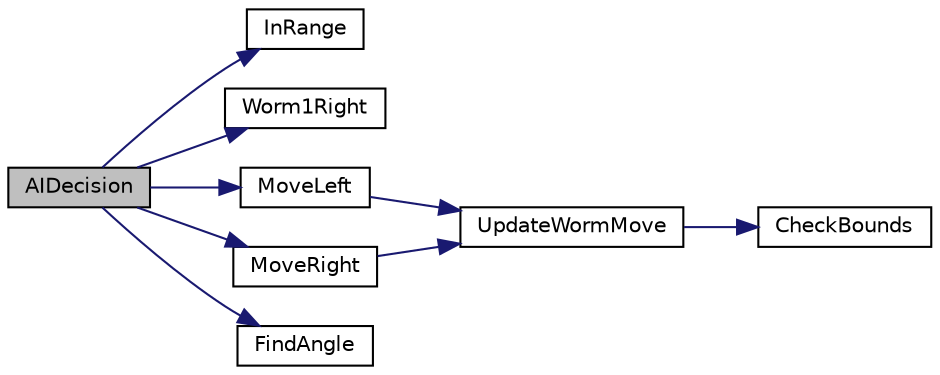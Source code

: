 digraph "AIDecision"
{
 // LATEX_PDF_SIZE
  edge [fontname="Helvetica",fontsize="10",labelfontname="Helvetica",labelfontsize="10"];
  node [fontname="Helvetica",fontsize="10",shape=record];
  rankdir="LR";
  Node0 [label="AIDecision",height=0.2,width=0.4,color="black", fillcolor="grey75", style="filled", fontcolor="black",tooltip="Main AI function used for making decision what to do."];
  Node0 -> Node1 [color="midnightblue",fontsize="10",style="solid",fontname="Helvetica"];
  Node1 [label="InRange",height=0.2,width=0.4,color="black", fillcolor="white", style="filled",URL="$_a_i_8c.html#a276fe62b7f28ed6e5fd5aacbf9cd8922",tooltip="Checking if worm2 is in range of worm1's fire."];
  Node0 -> Node2 [color="midnightblue",fontsize="10",style="solid",fontname="Helvetica"];
  Node2 [label="Worm1Right",height=0.2,width=0.4,color="black", fillcolor="white", style="filled",URL="$_a_i_8c.html#a1c500bbdda3d2dde9532b2c3fc89d40e",tooltip="Checking if worm1 is positioned right to worm2 on map."];
  Node0 -> Node3 [color="midnightblue",fontsize="10",style="solid",fontname="Helvetica"];
  Node3 [label="MoveLeft",height=0.2,width=0.4,color="black", fillcolor="white", style="filled",URL="$game_8c.html#a9ff2f4b2a93dcfb706919fd4171e163d",tooltip="Function used for moving worm left."];
  Node3 -> Node4 [color="midnightblue",fontsize="10",style="solid",fontname="Helvetica"];
  Node4 [label="UpdateWormMove",height=0.2,width=0.4,color="black", fillcolor="white", style="filled",URL="$game_8c.html#af0ef0d0fb99349d4386beaf89fc6675d",tooltip="Function used for updating worm on screen and everything that changes."];
  Node4 -> Node5 [color="midnightblue",fontsize="10",style="solid",fontname="Helvetica"];
  Node5 [label="CheckBounds",height=0.2,width=0.4,color="black", fillcolor="white", style="filled",URL="$game_8c.html#a468e6bee1a546cf14c4729cd44d9597f",tooltip="Function used to check if an object has reached the end of terrain."];
  Node0 -> Node6 [color="midnightblue",fontsize="10",style="solid",fontname="Helvetica"];
  Node6 [label="MoveRight",height=0.2,width=0.4,color="black", fillcolor="white", style="filled",URL="$game_8c.html#a76ae2bac6aeb3cfd5ea5d9d605b316bc",tooltip="Function used for moving worm right."];
  Node6 -> Node4 [color="midnightblue",fontsize="10",style="solid",fontname="Helvetica"];
  Node0 -> Node7 [color="midnightblue",fontsize="10",style="solid",fontname="Helvetica"];
  Node7 [label="FindAngle",height=0.2,width=0.4,color="black", fillcolor="white", style="filled",URL="$_a_i_8c.html#ac083d210d302be5eb8ac382d3f7574c2",tooltip="Used for finding the right angle for worm1 to shoot worm2."];
}
